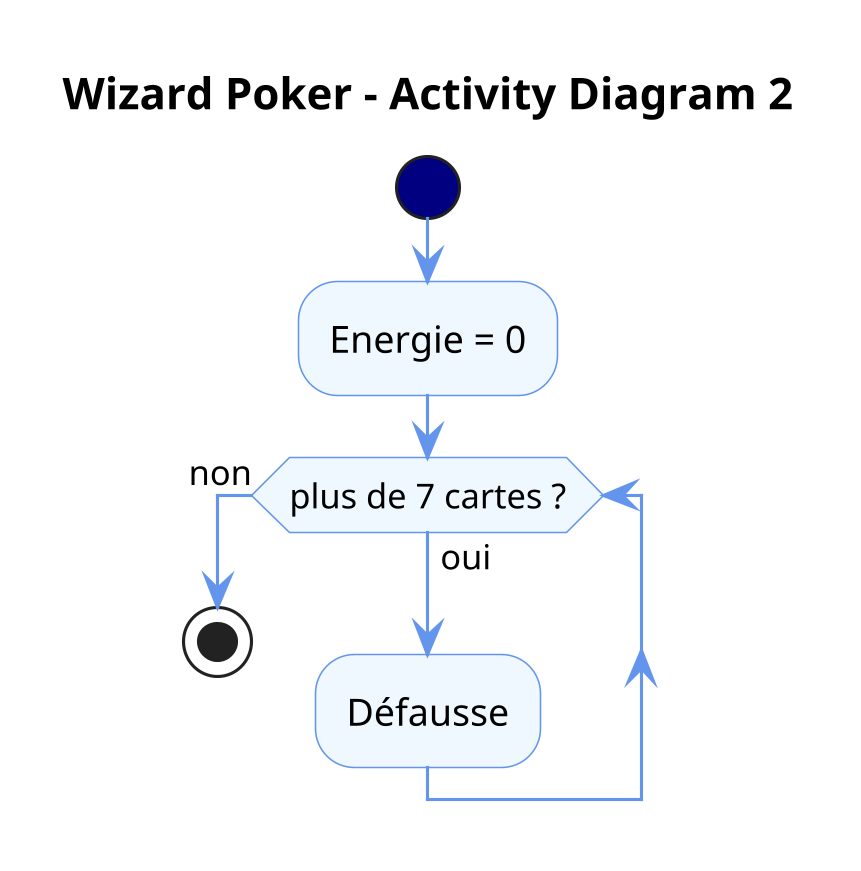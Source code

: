 @startuml

'On ne peut pas directement l'intégré avec l'autre diagrame ???

title Wizard Poker - Activity Diagram 2

'accessibilité
skinparam classAttributeIconSize 0

'pas d'ombre
skinparam shadowing false

'taille de l'image
skinparam dpi 300 

'couleurs
skinparam activity {
  StartColor Navy
  BackgroundColor AliceBlue
  ArrowColor CornflowerBlue
  BorderColor CornflowerBlue
  EndColor Navy
}
skinparam stereotypeCBackgroundColor OldLace

start
:Energie = 0;
while (plus de 7 cartes ?) is (oui)
  :Défausse;
endwhile (non)
stop


@enduml
